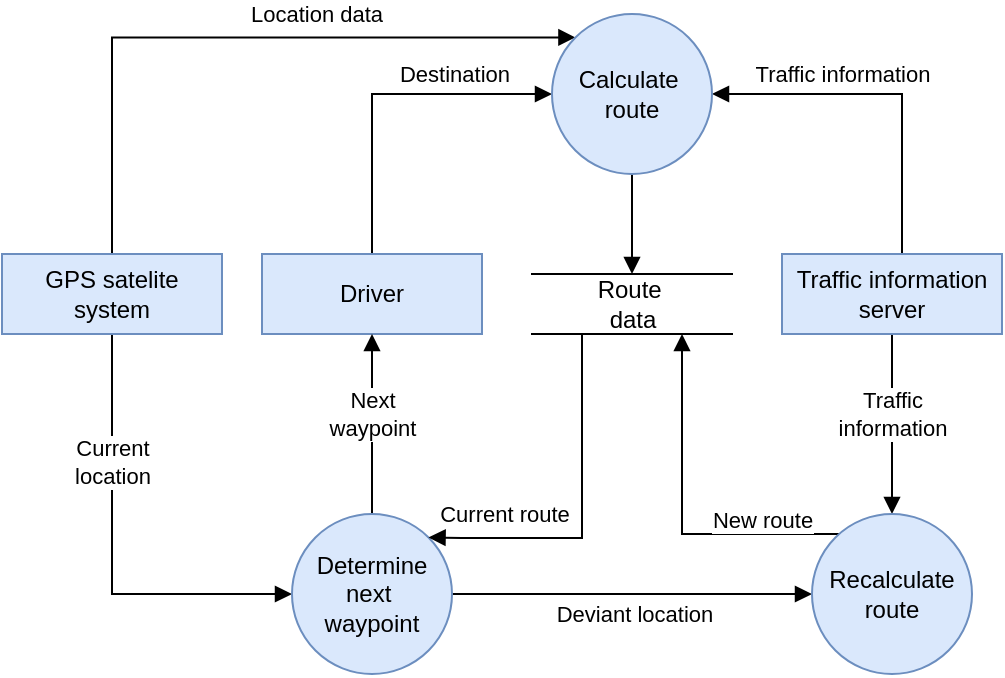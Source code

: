 <mxfile version="16.5.6" type="device"><diagram id="L-XJfkBgwogkJgKwX63Y" name="Page-1"><mxGraphModel dx="592" dy="1948" grid="1" gridSize="10" guides="1" tooltips="1" connect="1" arrows="1" fold="1" page="1" pageScale="1" pageWidth="850" pageHeight="1100" math="0" shadow="0"><root><mxCell id="0"/><mxCell id="1" parent="0"/><mxCell id="IQrfJECHWNvCpM-zq6hS-66" value="Current &lt;br&gt;location" style="edgeStyle=orthogonalEdgeStyle;rounded=0;orthogonalLoop=1;jettySize=auto;html=1;entryX=0;entryY=0.5;entryDx=0;entryDy=0;endArrow=block;endFill=1;exitX=0.5;exitY=1;exitDx=0;exitDy=0;" edge="1" parent="1" source="IQrfJECHWNvCpM-zq6hS-60" target="IQrfJECHWNvCpM-zq6hS-63"><mxGeometry x="-0.417" relative="1" as="geometry"><Array as="points"><mxPoint x="165" y="-350"/></Array><mxPoint as="offset"/></mxGeometry></mxCell><mxCell id="IQrfJECHWNvCpM-zq6hS-74" style="edgeStyle=orthogonalEdgeStyle;rounded=0;orthogonalLoop=1;jettySize=auto;html=1;entryX=0;entryY=0;entryDx=0;entryDy=0;endArrow=block;endFill=1;" edge="1" parent="1" source="IQrfJECHWNvCpM-zq6hS-60" target="IQrfJECHWNvCpM-zq6hS-65"><mxGeometry relative="1" as="geometry"><Array as="points"><mxPoint x="165" y="-628"/></Array></mxGeometry></mxCell><mxCell id="IQrfJECHWNvCpM-zq6hS-75" value="Location data" style="edgeLabel;html=1;align=center;verticalAlign=middle;resizable=0;points=[];" vertex="1" connectable="0" parent="IQrfJECHWNvCpM-zq6hS-74"><mxGeometry x="0.236" y="2" relative="1" as="geometry"><mxPoint y="-10" as="offset"/></mxGeometry></mxCell><mxCell id="IQrfJECHWNvCpM-zq6hS-60" value="GPS satelite&lt;br&gt;system" style="rounded=0;whiteSpace=wrap;html=1;strokeColor=#6c8ebf;fillColor=#dae8fc;" vertex="1" parent="1"><mxGeometry x="110" y="-520" width="110" height="40" as="geometry"/></mxCell><mxCell id="IQrfJECHWNvCpM-zq6hS-72" style="edgeStyle=orthogonalEdgeStyle;rounded=0;orthogonalLoop=1;jettySize=auto;html=1;entryX=0;entryY=0.5;entryDx=0;entryDy=0;endArrow=block;endFill=1;" edge="1" parent="1" source="IQrfJECHWNvCpM-zq6hS-61" target="IQrfJECHWNvCpM-zq6hS-65"><mxGeometry relative="1" as="geometry"><Array as="points"><mxPoint x="295" y="-600"/></Array></mxGeometry></mxCell><mxCell id="IQrfJECHWNvCpM-zq6hS-73" value="Destination" style="edgeLabel;html=1;align=center;verticalAlign=middle;resizable=0;points=[];" vertex="1" connectable="0" parent="IQrfJECHWNvCpM-zq6hS-72"><mxGeometry x="0.356" y="2" relative="1" as="geometry"><mxPoint x="5" y="-8" as="offset"/></mxGeometry></mxCell><mxCell id="IQrfJECHWNvCpM-zq6hS-61" value="Driver" style="rounded=0;whiteSpace=wrap;html=1;strokeColor=#6c8ebf;fillColor=#dae8fc;" vertex="1" parent="1"><mxGeometry x="240" y="-520" width="110" height="40" as="geometry"/></mxCell><mxCell id="IQrfJECHWNvCpM-zq6hS-78" style="edgeStyle=orthogonalEdgeStyle;rounded=0;orthogonalLoop=1;jettySize=auto;html=1;entryX=1;entryY=0.5;entryDx=0;entryDy=0;endArrow=block;endFill=1;" edge="1" parent="1" source="IQrfJECHWNvCpM-zq6hS-62" target="IQrfJECHWNvCpM-zq6hS-65"><mxGeometry relative="1" as="geometry"><Array as="points"><mxPoint x="560" y="-600"/></Array></mxGeometry></mxCell><mxCell id="IQrfJECHWNvCpM-zq6hS-79" value="Traffic information" style="edgeLabel;html=1;align=center;verticalAlign=middle;resizable=0;points=[];" vertex="1" connectable="0" parent="IQrfJECHWNvCpM-zq6hS-78"><mxGeometry x="0.223" y="-1" relative="1" as="geometry"><mxPoint x="-3" y="-9" as="offset"/></mxGeometry></mxCell><mxCell id="IQrfJECHWNvCpM-zq6hS-80" style="edgeStyle=orthogonalEdgeStyle;rounded=0;orthogonalLoop=1;jettySize=auto;html=1;endArrow=block;endFill=1;entryX=0.5;entryY=0;entryDx=0;entryDy=0;" edge="1" parent="1" source="IQrfJECHWNvCpM-zq6hS-62" target="IQrfJECHWNvCpM-zq6hS-64"><mxGeometry relative="1" as="geometry"><mxPoint x="555" y="-400" as="targetPoint"/></mxGeometry></mxCell><mxCell id="IQrfJECHWNvCpM-zq6hS-81" value="Traffic&lt;br&gt;information" style="edgeLabel;html=1;align=center;verticalAlign=middle;resizable=0;points=[];" vertex="1" connectable="0" parent="IQrfJECHWNvCpM-zq6hS-80"><mxGeometry x="-0.285" y="2" relative="1" as="geometry"><mxPoint x="-2" y="8" as="offset"/></mxGeometry></mxCell><mxCell id="IQrfJECHWNvCpM-zq6hS-62" value="Traffic information&lt;br&gt;server" style="rounded=0;whiteSpace=wrap;html=1;strokeColor=#6c8ebf;fillColor=#dae8fc;" vertex="1" parent="1"><mxGeometry x="500" y="-520" width="110" height="40" as="geometry"/></mxCell><mxCell id="IQrfJECHWNvCpM-zq6hS-67" style="edgeStyle=orthogonalEdgeStyle;rounded=0;orthogonalLoop=1;jettySize=auto;html=1;entryX=0.5;entryY=1;entryDx=0;entryDy=0;endArrow=block;endFill=1;" edge="1" parent="1" source="IQrfJECHWNvCpM-zq6hS-63" target="IQrfJECHWNvCpM-zq6hS-61"><mxGeometry relative="1" as="geometry"/></mxCell><mxCell id="IQrfJECHWNvCpM-zq6hS-68" value="Next&lt;br&gt;waypoint" style="edgeLabel;html=1;align=center;verticalAlign=middle;resizable=0;points=[];" vertex="1" connectable="0" parent="IQrfJECHWNvCpM-zq6hS-67"><mxGeometry x="0.243" y="-2" relative="1" as="geometry"><mxPoint x="-2" y="6" as="offset"/></mxGeometry></mxCell><mxCell id="IQrfJECHWNvCpM-zq6hS-82" style="edgeStyle=orthogonalEdgeStyle;rounded=0;orthogonalLoop=1;jettySize=auto;html=1;endArrow=block;endFill=1;" edge="1" parent="1" source="IQrfJECHWNvCpM-zq6hS-63" target="IQrfJECHWNvCpM-zq6hS-64"><mxGeometry relative="1" as="geometry"/></mxCell><mxCell id="IQrfJECHWNvCpM-zq6hS-83" value="Deviant location" style="edgeLabel;html=1;align=center;verticalAlign=middle;resizable=0;points=[];" vertex="1" connectable="0" parent="IQrfJECHWNvCpM-zq6hS-82"><mxGeometry x="0.704" y="1" relative="1" as="geometry"><mxPoint x="-63" y="11" as="offset"/></mxGeometry></mxCell><mxCell id="IQrfJECHWNvCpM-zq6hS-63" value="Determine&lt;br&gt;next&amp;nbsp;&lt;br&gt;waypoint" style="ellipse;whiteSpace=wrap;html=1;aspect=fixed;strokeColor=#6c8ebf;fillColor=#dae8fc;" vertex="1" parent="1"><mxGeometry x="255" y="-390" width="80" height="80" as="geometry"/></mxCell><mxCell id="IQrfJECHWNvCpM-zq6hS-84" style="edgeStyle=orthogonalEdgeStyle;rounded=0;orthogonalLoop=1;jettySize=auto;html=1;entryX=0.75;entryY=1;entryDx=0;entryDy=0;endArrow=block;endFill=1;" edge="1" parent="1" source="IQrfJECHWNvCpM-zq6hS-64" target="IQrfJECHWNvCpM-zq6hS-71"><mxGeometry relative="1" as="geometry"><Array as="points"><mxPoint x="450" y="-380"/></Array></mxGeometry></mxCell><mxCell id="IQrfJECHWNvCpM-zq6hS-85" value="New route" style="edgeLabel;html=1;align=center;verticalAlign=middle;resizable=0;points=[];" vertex="1" connectable="0" parent="IQrfJECHWNvCpM-zq6hS-84"><mxGeometry x="0.236" y="1" relative="1" as="geometry"><mxPoint x="41" y="25" as="offset"/></mxGeometry></mxCell><mxCell id="IQrfJECHWNvCpM-zq6hS-64" value="Recalculate&lt;br&gt;route" style="ellipse;whiteSpace=wrap;html=1;aspect=fixed;strokeColor=#6c8ebf;fillColor=#dae8fc;" vertex="1" parent="1"><mxGeometry x="515" y="-390" width="80" height="80" as="geometry"/></mxCell><mxCell id="IQrfJECHWNvCpM-zq6hS-76" style="edgeStyle=orthogonalEdgeStyle;rounded=0;orthogonalLoop=1;jettySize=auto;html=1;endArrow=block;endFill=1;" edge="1" parent="1" source="IQrfJECHWNvCpM-zq6hS-65" target="IQrfJECHWNvCpM-zq6hS-71"><mxGeometry relative="1" as="geometry"/></mxCell><mxCell id="IQrfJECHWNvCpM-zq6hS-65" value="Calculate&amp;nbsp;&lt;br&gt;route" style="ellipse;whiteSpace=wrap;html=1;aspect=fixed;strokeColor=#6c8ebf;fillColor=#dae8fc;" vertex="1" parent="1"><mxGeometry x="385" y="-640" width="80" height="80" as="geometry"/></mxCell><mxCell id="IQrfJECHWNvCpM-zq6hS-86" style="edgeStyle=orthogonalEdgeStyle;rounded=0;orthogonalLoop=1;jettySize=auto;html=1;endArrow=block;endFill=1;entryX=1;entryY=0;entryDx=0;entryDy=0;" edge="1" parent="1" source="IQrfJECHWNvCpM-zq6hS-71" target="IQrfJECHWNvCpM-zq6hS-63"><mxGeometry relative="1" as="geometry"><mxPoint x="340" y="-378" as="targetPoint"/><Array as="points"><mxPoint x="400" y="-378"/><mxPoint x="340" y="-378"/></Array></mxGeometry></mxCell><mxCell id="IQrfJECHWNvCpM-zq6hS-87" value="Current route" style="edgeLabel;html=1;align=center;verticalAlign=middle;resizable=0;points=[];" vertex="1" connectable="0" parent="IQrfJECHWNvCpM-zq6hS-86"><mxGeometry x="0.371" y="-1" relative="1" as="geometry"><mxPoint x="-19" y="-11" as="offset"/></mxGeometry></mxCell><mxCell id="IQrfJECHWNvCpM-zq6hS-71" value="Route&amp;nbsp;&lt;br&gt;data" style="html=1;dashed=0;whitespace=wrap;shape=partialRectangle;right=0;left=0;" vertex="1" parent="1"><mxGeometry x="375" y="-510" width="100" height="30" as="geometry"/></mxCell></root></mxGraphModel></diagram></mxfile>